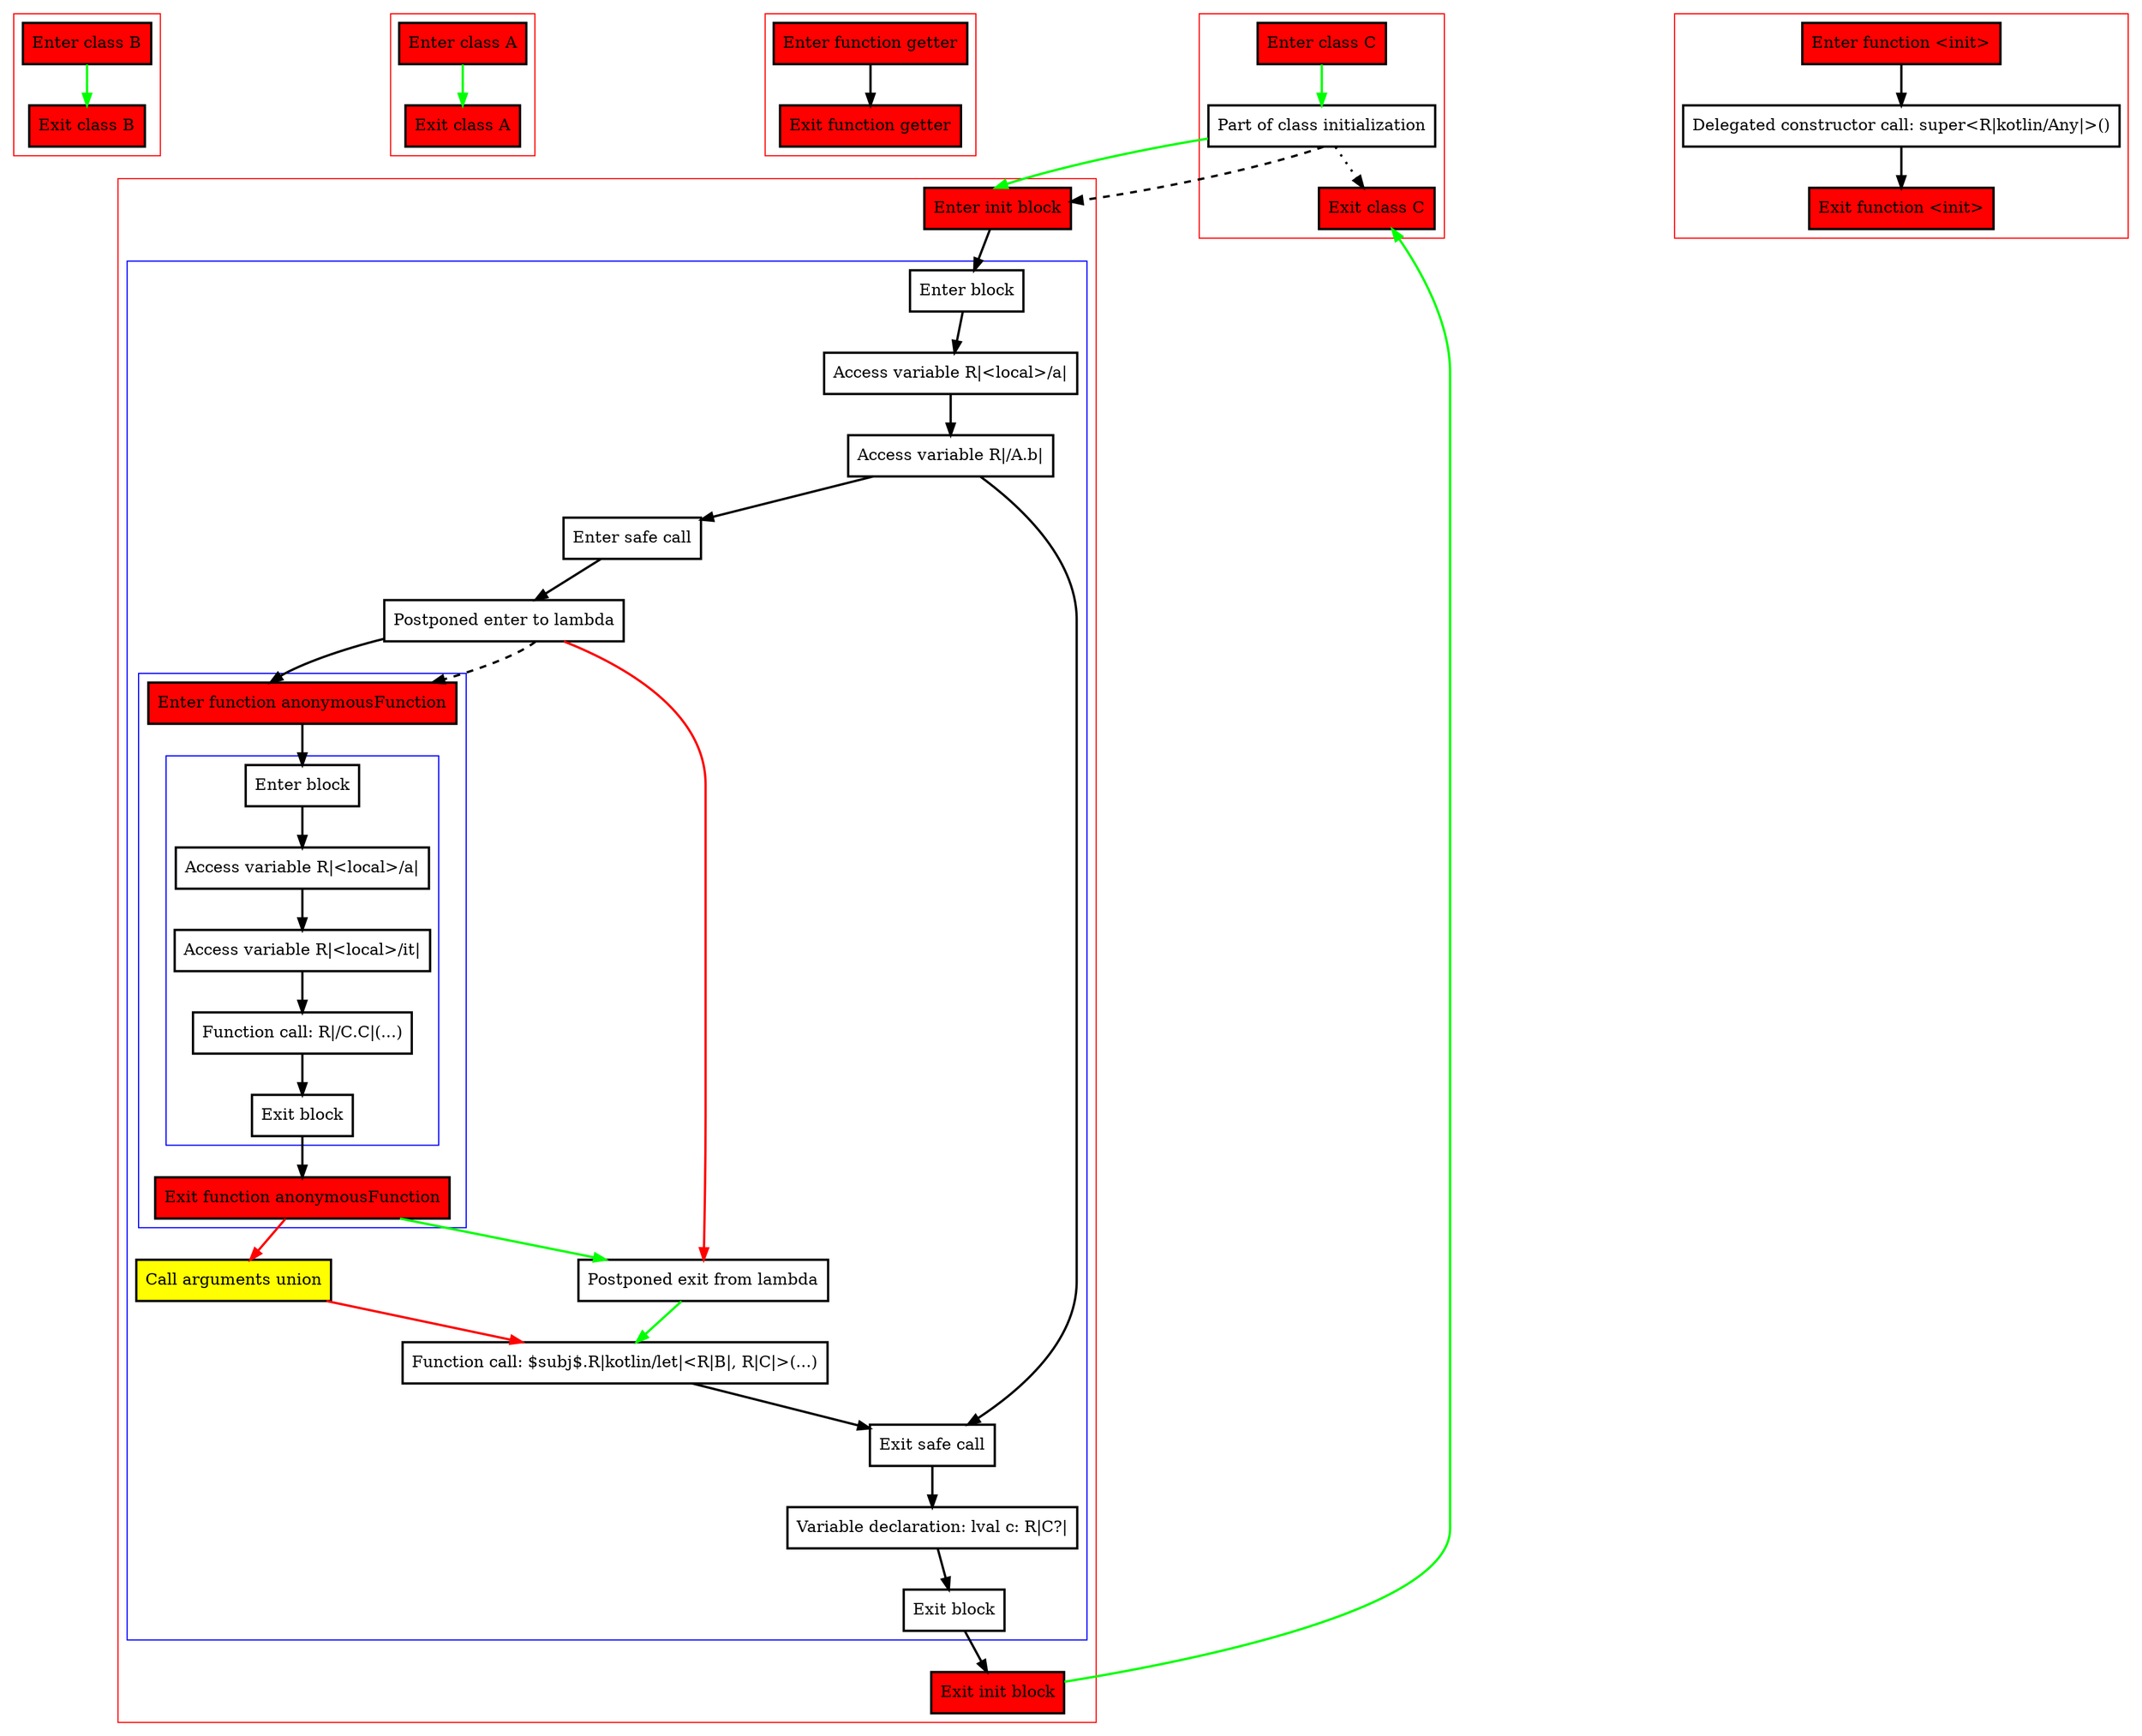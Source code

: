 digraph initBlockAndInPlaceLambda_kt {
    graph [nodesep=3]
    node [shape=box penwidth=2]
    edge [penwidth=2]

    subgraph cluster_0 {
        color=red
        0 [label="Enter class B" style="filled" fillcolor=red];
        1 [label="Exit class B" style="filled" fillcolor=red];
    }
    0 -> {1} [color=green];

    subgraph cluster_1 {
        color=red
        2 [label="Enter class A" style="filled" fillcolor=red];
        3 [label="Exit class A" style="filled" fillcolor=red];
    }
    2 -> {3} [color=green];

    subgraph cluster_2 {
        color=red
        4 [label="Enter function getter" style="filled" fillcolor=red];
        5 [label="Exit function getter" style="filled" fillcolor=red];
    }
    4 -> {5};

    subgraph cluster_3 {
        color=red
        6 [label="Enter class C" style="filled" fillcolor=red];
        7 [label="Part of class initialization"];
        8 [label="Exit class C" style="filled" fillcolor=red];
    }
    6 -> {7} [color=green];
    7 -> {8} [style=dotted];
    7 -> {12} [color=green];
    7 -> {12} [style=dashed];

    subgraph cluster_4 {
        color=red
        9 [label="Enter function <init>" style="filled" fillcolor=red];
        10 [label="Delegated constructor call: super<R|kotlin/Any|>()"];
        11 [label="Exit function <init>" style="filled" fillcolor=red];
    }
    9 -> {10};
    10 -> {11};

    subgraph cluster_5 {
        color=red
        12 [label="Enter init block" style="filled" fillcolor=red];
        subgraph cluster_6 {
            color=blue
            13 [label="Enter block"];
            14 [label="Access variable R|<local>/a|"];
            15 [label="Access variable R|/A.b|"];
            16 [label="Enter safe call"];
            17 [label="Postponed enter to lambda"];
            subgraph cluster_7 {
                color=blue
                25 [label="Enter function anonymousFunction" style="filled" fillcolor=red];
                subgraph cluster_8 {
                    color=blue
                    26 [label="Enter block"];
                    27 [label="Access variable R|<local>/a|"];
                    28 [label="Access variable R|<local>/it|"];
                    29 [label="Function call: R|/C.C|(...)"];
                    30 [label="Exit block"];
                }
                31 [label="Exit function anonymousFunction" style="filled" fillcolor=red];
            }
            18 [label="Call arguments union" style="filled" fillcolor=yellow];
            19 [label="Postponed exit from lambda"];
            20 [label="Function call: $subj$.R|kotlin/let|<R|B|, R|C|>(...)"];
            21 [label="Exit safe call"];
            22 [label="Variable declaration: lval c: R|C?|"];
            23 [label="Exit block"];
        }
        24 [label="Exit init block" style="filled" fillcolor=red];
    }
    12 -> {13};
    13 -> {14};
    14 -> {15};
    15 -> {16 21};
    16 -> {17};
    17 -> {25};
    17 -> {19} [color=red];
    17 -> {25} [style=dashed];
    18 -> {20} [color=red];
    19 -> {20} [color=green];
    20 -> {21};
    21 -> {22};
    22 -> {23};
    23 -> {24};
    24 -> {8} [color=green];
    25 -> {26};
    26 -> {27};
    27 -> {28};
    28 -> {29};
    29 -> {30};
    30 -> {31};
    31 -> {18} [color=red];
    31 -> {19} [color=green];

}
